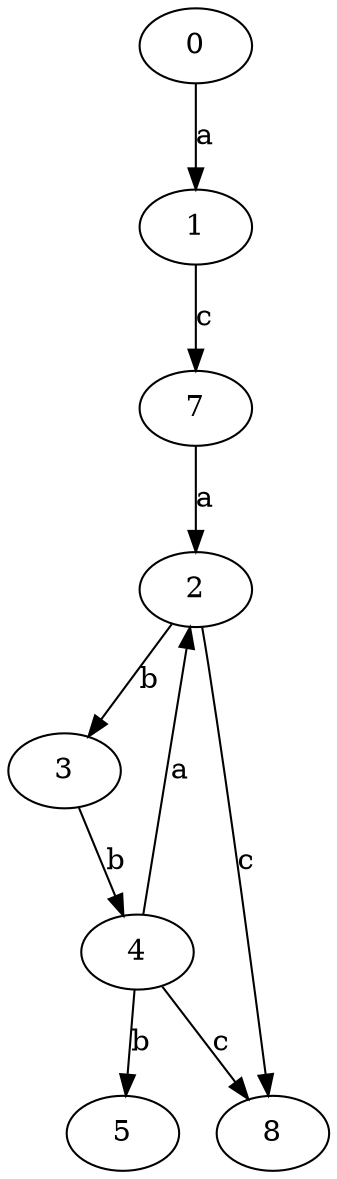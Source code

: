 strict digraph  {
0;
1;
2;
3;
4;
5;
7;
8;
0 -> 1  [label=a];
1 -> 7  [label=c];
2 -> 3  [label=b];
2 -> 8  [label=c];
3 -> 4  [label=b];
4 -> 2  [label=a];
4 -> 5  [label=b];
4 -> 8  [label=c];
7 -> 2  [label=a];
}
